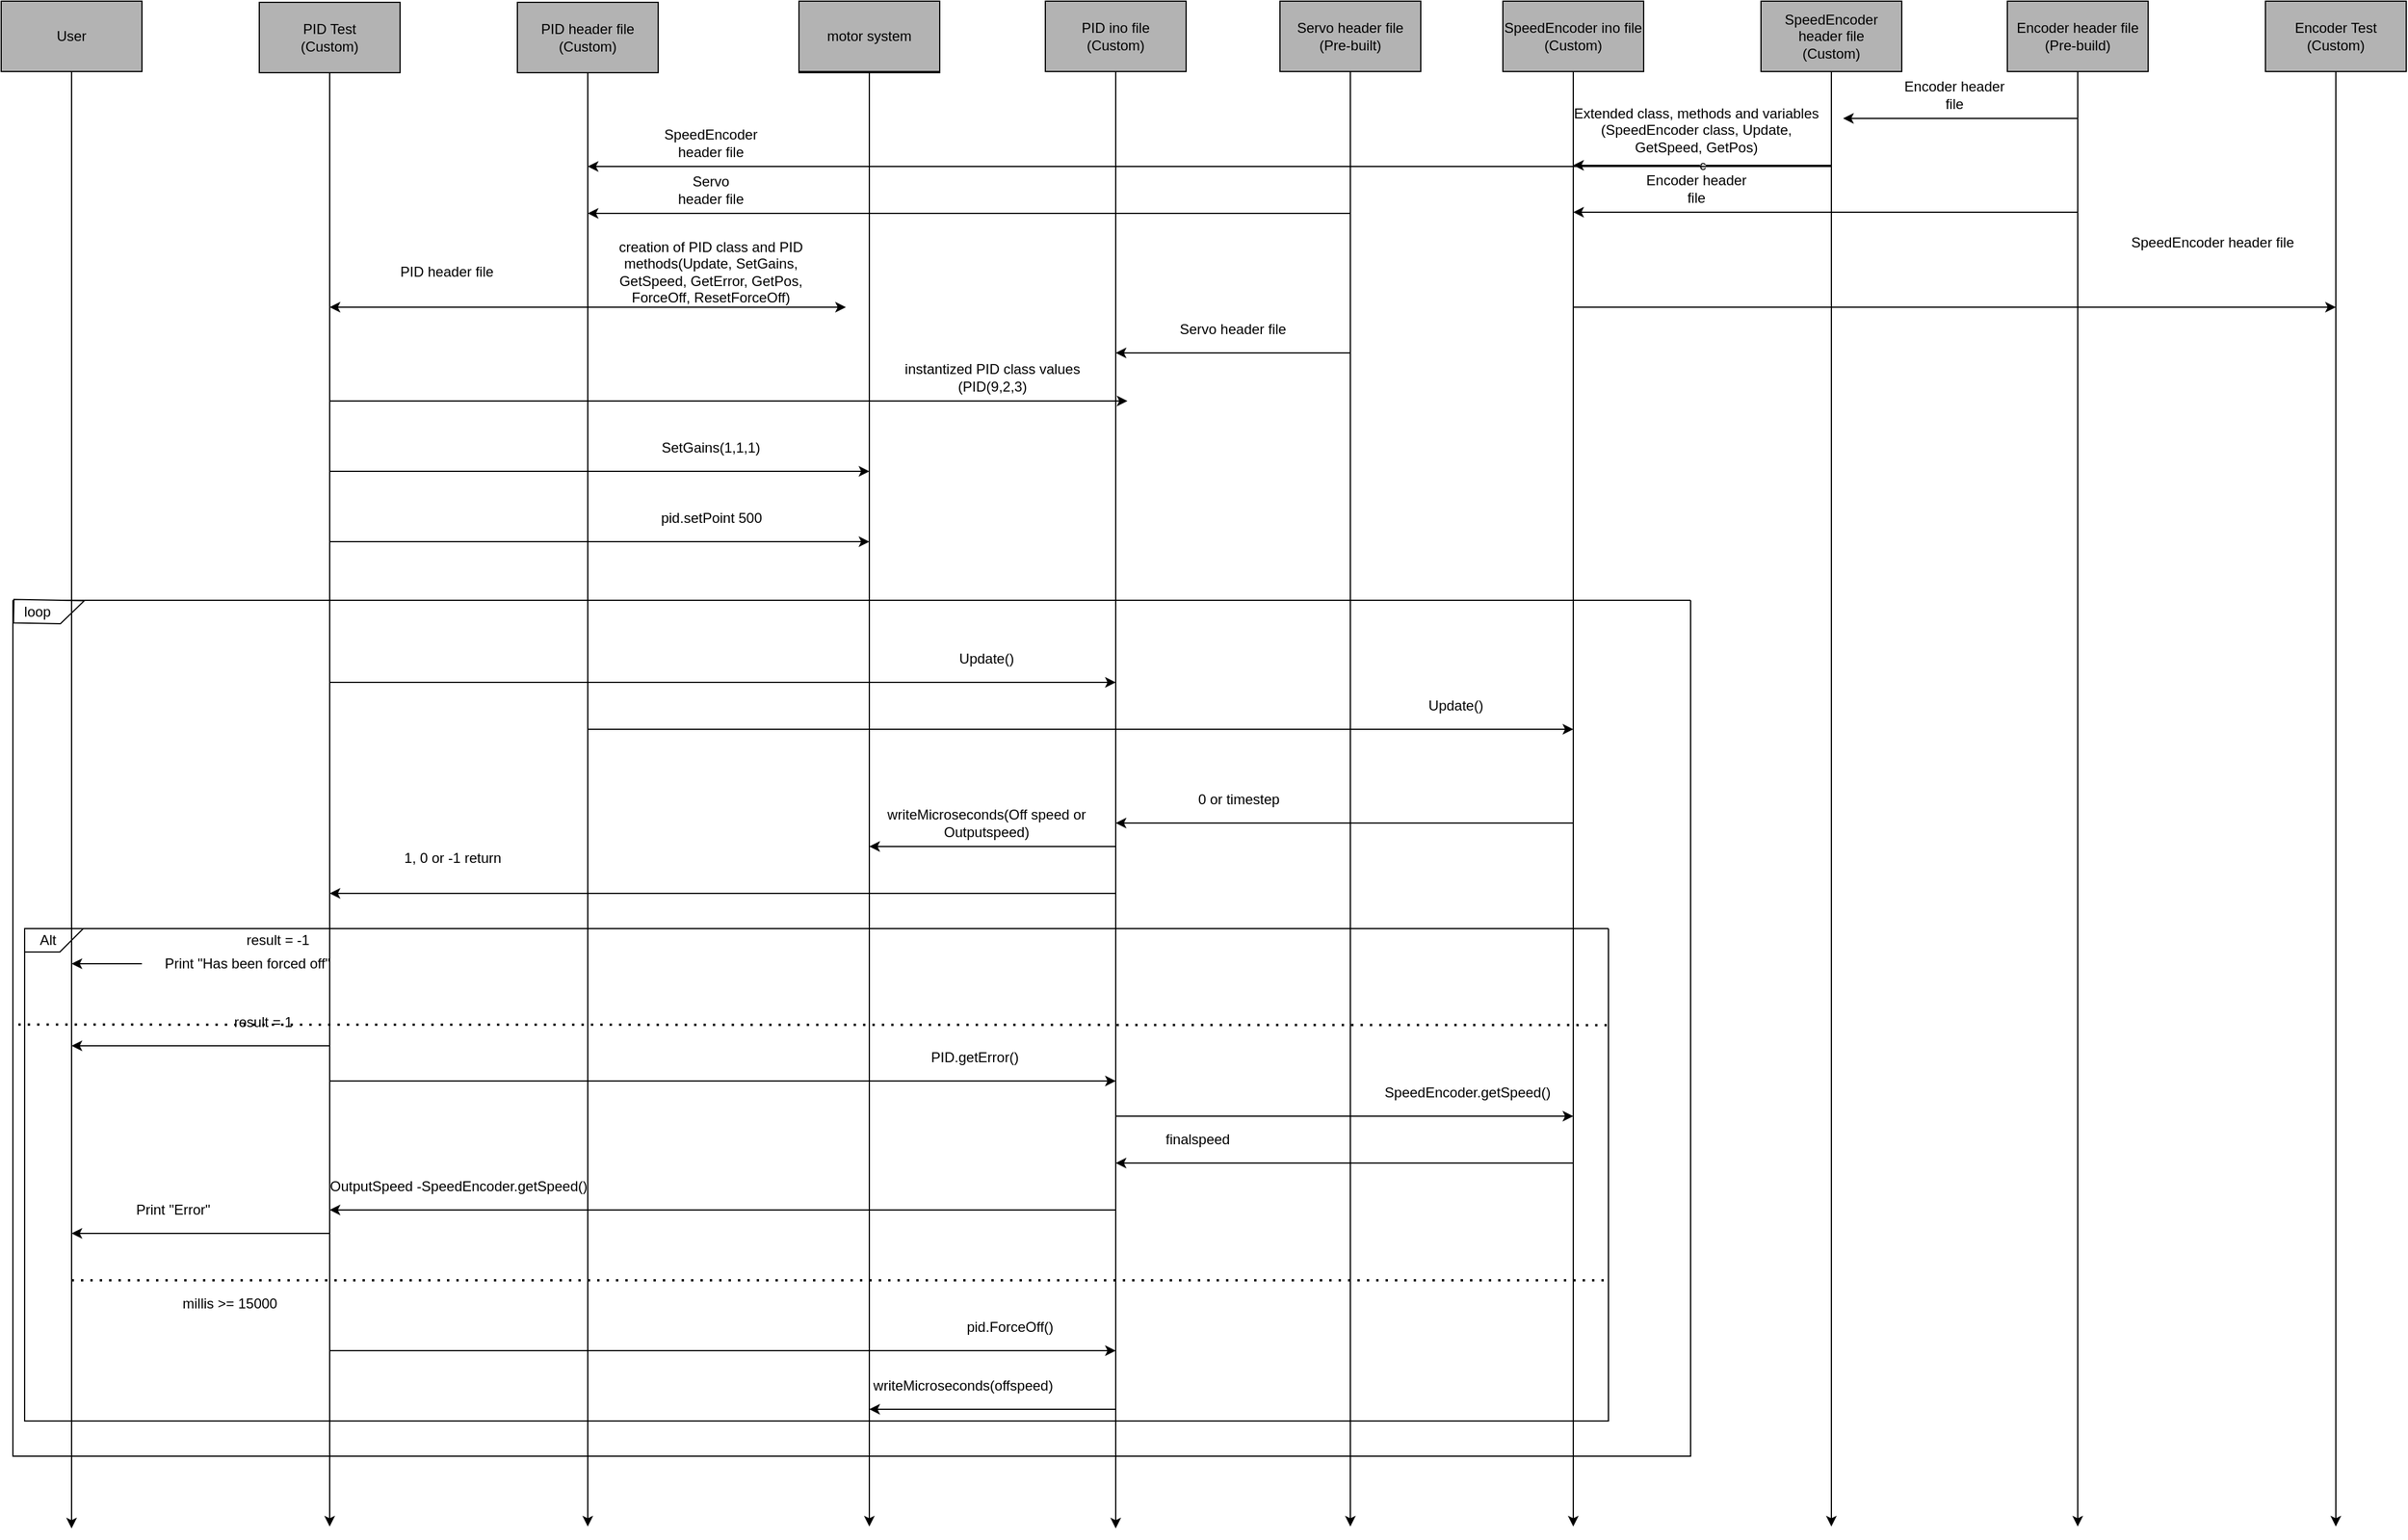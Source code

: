 <mxfile version="15.3.2" type="github">
  <diagram id="BJ84Ryv54g-ZEva09ME7" name="Page-1">
    <mxGraphModel dx="1426" dy="783" grid="1" gridSize="10" guides="1" tooltips="1" connect="1" arrows="1" fold="1" page="1" pageScale="1" pageWidth="850" pageHeight="1100" math="0" shadow="0">
      <root>
        <mxCell id="0" />
        <mxCell id="1" parent="0" />
        <mxCell id="bGhxy36XLJ2BK6ojIqhg-8" style="edgeStyle=orthogonalEdgeStyle;rounded=0;orthogonalLoop=1;jettySize=auto;html=1;exitX=0.5;exitY=1;exitDx=0;exitDy=0;" parent="1" source="bGhxy36XLJ2BK6ojIqhg-1" edge="1">
          <mxGeometry relative="1" as="geometry">
            <mxPoint x="2050" y="1400" as="targetPoint" />
          </mxGeometry>
        </mxCell>
        <mxCell id="bGhxy36XLJ2BK6ojIqhg-1" value="Encoder Test&lt;br&gt;(Custom)" style="rounded=0;whiteSpace=wrap;html=1;fillColor=#B3B3B3;" parent="1" vertex="1">
          <mxGeometry x="1990" y="99" width="120" height="60" as="geometry" />
        </mxCell>
        <mxCell id="bGhxy36XLJ2BK6ojIqhg-12" style="edgeStyle=orthogonalEdgeStyle;rounded=0;orthogonalLoop=1;jettySize=auto;html=1;exitX=0.5;exitY=1;exitDx=0;exitDy=0;" parent="1" source="bGhxy36XLJ2BK6ojIqhg-2" edge="1">
          <mxGeometry relative="1" as="geometry">
            <mxPoint x="1400" y="1400" as="targetPoint" />
          </mxGeometry>
        </mxCell>
        <mxCell id="bGhxy36XLJ2BK6ojIqhg-2" value="SpeedEncoder ino file&lt;br&gt;(Custom)" style="rounded=0;whiteSpace=wrap;html=1;fillColor=#B3B3B3;" parent="1" vertex="1">
          <mxGeometry x="1340" y="99" width="120" height="60" as="geometry" />
        </mxCell>
        <mxCell id="bGhxy36XLJ2BK6ojIqhg-11" style="edgeStyle=orthogonalEdgeStyle;rounded=0;orthogonalLoop=1;jettySize=auto;html=1;exitX=0.5;exitY=1;exitDx=0;exitDy=0;" parent="1" source="bGhxy36XLJ2BK6ojIqhg-3" edge="1">
          <mxGeometry relative="1" as="geometry">
            <mxPoint x="1010" y="1401.6" as="targetPoint" />
          </mxGeometry>
        </mxCell>
        <mxCell id="bGhxy36XLJ2BK6ojIqhg-3" value="PID ino file&lt;br&gt;(Custom)" style="rounded=0;whiteSpace=wrap;html=1;fillColor=#B3B3B3;" parent="1" vertex="1">
          <mxGeometry x="950" y="99" width="120" height="60" as="geometry" />
        </mxCell>
        <mxCell id="bGhxy36XLJ2BK6ojIqhg-10" style="edgeStyle=orthogonalEdgeStyle;rounded=0;orthogonalLoop=1;jettySize=auto;html=1;exitX=0.5;exitY=1;exitDx=0;exitDy=0;" parent="1" source="bGhxy36XLJ2BK6ojIqhg-4" edge="1">
          <mxGeometry relative="1" as="geometry">
            <mxPoint x="560" y="1400" as="targetPoint" />
          </mxGeometry>
        </mxCell>
        <mxCell id="bGhxy36XLJ2BK6ojIqhg-4" value="PID header file&lt;br&gt;(Custom)" style="rounded=0;whiteSpace=wrap;html=1;fillColor=#B3B3B3;" parent="1" vertex="1">
          <mxGeometry x="500" y="100" width="120" height="60" as="geometry" />
        </mxCell>
        <mxCell id="bGhxy36XLJ2BK6ojIqhg-9" style="edgeStyle=orthogonalEdgeStyle;rounded=0;orthogonalLoop=1;jettySize=auto;html=1;exitX=0.5;exitY=1;exitDx=0;exitDy=0;" parent="1" source="bGhxy36XLJ2BK6ojIqhg-5" edge="1">
          <mxGeometry relative="1" as="geometry">
            <mxPoint x="340" y="1400" as="targetPoint" />
          </mxGeometry>
        </mxCell>
        <mxCell id="bGhxy36XLJ2BK6ojIqhg-5" value="PID Test&lt;br&gt;(Custom)" style="rounded=0;whiteSpace=wrap;html=1;fillColor=#B3B3B3;" parent="1" vertex="1">
          <mxGeometry x="280" y="100" width="120" height="60" as="geometry" />
        </mxCell>
        <mxCell id="bGhxy36XLJ2BK6ojIqhg-13" style="edgeStyle=orthogonalEdgeStyle;rounded=0;orthogonalLoop=1;jettySize=auto;html=1;exitX=0.5;exitY=1;exitDx=0;exitDy=0;" parent="1" source="bGhxy36XLJ2BK6ojIqhg-6" edge="1">
          <mxGeometry relative="1" as="geometry">
            <mxPoint x="1620" y="1400" as="targetPoint" />
          </mxGeometry>
        </mxCell>
        <mxCell id="bGhxy36XLJ2BK6ojIqhg-6" value="SpeedEncoder header file&lt;br&gt;(Custom)" style="rounded=0;whiteSpace=wrap;html=1;fillColor=#B3B3B3;" parent="1" vertex="1">
          <mxGeometry x="1560" y="99" width="120" height="60" as="geometry" />
        </mxCell>
        <mxCell id="bGhxy36XLJ2BK6ojIqhg-15" style="edgeStyle=orthogonalEdgeStyle;rounded=0;orthogonalLoop=1;jettySize=auto;html=1;exitX=0.5;exitY=1;exitDx=0;exitDy=0;" parent="1" source="bGhxy36XLJ2BK6ojIqhg-14" edge="1">
          <mxGeometry relative="1" as="geometry">
            <mxPoint x="1830" y="1400" as="targetPoint" />
          </mxGeometry>
        </mxCell>
        <mxCell id="bGhxy36XLJ2BK6ojIqhg-14" value="Encoder header file&lt;br&gt;(Pre-build)" style="rounded=0;whiteSpace=wrap;html=1;fillColor=#B3B3B3;" parent="1" vertex="1">
          <mxGeometry x="1770" y="99" width="120" height="60" as="geometry" />
        </mxCell>
        <mxCell id="bGhxy36XLJ2BK6ojIqhg-16" value="" style="endArrow=classic;html=1;" parent="1" edge="1">
          <mxGeometry width="50" height="50" relative="1" as="geometry">
            <mxPoint x="1830" y="199" as="sourcePoint" />
            <mxPoint x="1630" y="199" as="targetPoint" />
          </mxGeometry>
        </mxCell>
        <mxCell id="bGhxy36XLJ2BK6ojIqhg-19" value="Encoder header file" style="text;html=1;strokeColor=none;fillColor=none;align=center;verticalAlign=middle;whiteSpace=wrap;rounded=0;" parent="1" vertex="1">
          <mxGeometry x="1680" y="169" width="90" height="20" as="geometry" />
        </mxCell>
        <mxCell id="bGhxy36XLJ2BK6ojIqhg-26" value="c" style="endArrow=classic;html=1;" parent="1" edge="1">
          <mxGeometry width="50" height="50" relative="1" as="geometry">
            <mxPoint x="1620" y="239" as="sourcePoint" />
            <mxPoint x="1400" y="239" as="targetPoint" />
          </mxGeometry>
        </mxCell>
        <mxCell id="bGhxy36XLJ2BK6ojIqhg-27" value="Extended class, methods and variables&lt;br&gt;(SpeedEncoder class, Update, GetSpeed, GetPos)" style="text;html=1;strokeColor=none;fillColor=none;align=center;verticalAlign=middle;whiteSpace=wrap;rounded=0;" parent="1" vertex="1">
          <mxGeometry x="1395" y="199" width="220" height="20" as="geometry" />
        </mxCell>
        <mxCell id="bGhxy36XLJ2BK6ojIqhg-28" value="" style="endArrow=classic;html=1;" parent="1" edge="1">
          <mxGeometry width="50" height="50" relative="1" as="geometry">
            <mxPoint x="1830" y="279" as="sourcePoint" />
            <mxPoint x="1400" y="279" as="targetPoint" />
          </mxGeometry>
        </mxCell>
        <mxCell id="bGhxy36XLJ2BK6ojIqhg-29" value="Encoder header file" style="text;html=1;strokeColor=none;fillColor=none;align=center;verticalAlign=middle;whiteSpace=wrap;rounded=0;" parent="1" vertex="1">
          <mxGeometry x="1460" y="249" width="90" height="20" as="geometry" />
        </mxCell>
        <mxCell id="bGhxy36XLJ2BK6ojIqhg-35" style="edgeStyle=orthogonalEdgeStyle;rounded=0;orthogonalLoop=1;jettySize=auto;html=1;exitX=0.5;exitY=1;exitDx=0;exitDy=0;" parent="1" source="bGhxy36XLJ2BK6ojIqhg-34" edge="1">
          <mxGeometry relative="1" as="geometry">
            <mxPoint x="1210" y="1400" as="targetPoint" />
          </mxGeometry>
        </mxCell>
        <mxCell id="bGhxy36XLJ2BK6ojIqhg-34" value="Servo header file&lt;br&gt;(Pre-built)" style="rounded=0;whiteSpace=wrap;html=1;fillColor=#B3B3B3;" parent="1" vertex="1">
          <mxGeometry x="1150" y="99" width="120" height="60" as="geometry" />
        </mxCell>
        <mxCell id="bGhxy36XLJ2BK6ojIqhg-36" value="" style="endArrow=classic;html=1;" parent="1" edge="1">
          <mxGeometry width="50" height="50" relative="1" as="geometry">
            <mxPoint x="1210" y="280" as="sourcePoint" />
            <mxPoint x="560" y="280" as="targetPoint" />
          </mxGeometry>
        </mxCell>
        <mxCell id="bGhxy36XLJ2BK6ojIqhg-38" value="SpeedEncoder header file" style="text;html=1;strokeColor=none;fillColor=none;align=center;verticalAlign=middle;whiteSpace=wrap;rounded=0;" parent="1" vertex="1">
          <mxGeometry x="630" y="210" width="70" height="20" as="geometry" />
        </mxCell>
        <mxCell id="bGhxy36XLJ2BK6ojIqhg-42" value="Servo header file" style="text;html=1;strokeColor=none;fillColor=none;align=center;verticalAlign=middle;whiteSpace=wrap;rounded=0;" parent="1" vertex="1">
          <mxGeometry x="630" y="250" width="70" height="20" as="geometry" />
        </mxCell>
        <mxCell id="bGhxy36XLJ2BK6ojIqhg-43" value="" style="endArrow=classic;html=1;" parent="1" edge="1">
          <mxGeometry width="50" height="50" relative="1" as="geometry">
            <mxPoint x="1620" y="240" as="sourcePoint" />
            <mxPoint x="560" y="240" as="targetPoint" />
          </mxGeometry>
        </mxCell>
        <mxCell id="bGhxy36XLJ2BK6ojIqhg-44" value="" style="endArrow=classic;html=1;" parent="1" edge="1">
          <mxGeometry width="50" height="50" relative="1" as="geometry">
            <mxPoint x="560" y="360" as="sourcePoint" />
            <mxPoint x="780" y="360" as="targetPoint" />
          </mxGeometry>
        </mxCell>
        <mxCell id="bGhxy36XLJ2BK6ojIqhg-46" value="creation of PID class and PID methods(Update, SetGains, GetSpeed, GetError, GetPos, ForceOff, ResetForceOff)" style="text;html=1;strokeColor=none;fillColor=none;align=center;verticalAlign=middle;whiteSpace=wrap;rounded=0;" parent="1" vertex="1">
          <mxGeometry x="570" y="320" width="190" height="20" as="geometry" />
        </mxCell>
        <mxCell id="bGhxy36XLJ2BK6ojIqhg-47" value="" style="endArrow=classic;html=1;" parent="1" edge="1">
          <mxGeometry width="50" height="50" relative="1" as="geometry">
            <mxPoint x="1210" y="399" as="sourcePoint" />
            <mxPoint x="1010" y="399" as="targetPoint" />
          </mxGeometry>
        </mxCell>
        <mxCell id="bGhxy36XLJ2BK6ojIqhg-48" value="Servo header file" style="text;html=1;strokeColor=none;fillColor=none;align=center;verticalAlign=middle;whiteSpace=wrap;rounded=0;" parent="1" vertex="1">
          <mxGeometry x="1060" y="369" width="100" height="20" as="geometry" />
        </mxCell>
        <mxCell id="bGhxy36XLJ2BK6ojIqhg-49" value="" style="endArrow=classic;html=1;" parent="1" edge="1">
          <mxGeometry width="50" height="50" relative="1" as="geometry">
            <mxPoint x="560" y="360" as="sourcePoint" />
            <mxPoint x="340" y="360" as="targetPoint" />
          </mxGeometry>
        </mxCell>
        <mxCell id="bGhxy36XLJ2BK6ojIqhg-50" value="PID header file" style="text;html=1;strokeColor=none;fillColor=none;align=center;verticalAlign=middle;whiteSpace=wrap;rounded=0;" parent="1" vertex="1">
          <mxGeometry x="390" y="320" width="100" height="20" as="geometry" />
        </mxCell>
        <mxCell id="bGhxy36XLJ2BK6ojIqhg-51" value="" style="endArrow=classic;html=1;" parent="1" edge="1">
          <mxGeometry width="50" height="50" relative="1" as="geometry">
            <mxPoint x="340" y="500" as="sourcePoint" />
            <mxPoint x="800" y="500" as="targetPoint" />
          </mxGeometry>
        </mxCell>
        <mxCell id="bGhxy36XLJ2BK6ojIqhg-52" value="SetGains(1,1,1)" style="text;html=1;strokeColor=none;fillColor=none;align=center;verticalAlign=middle;whiteSpace=wrap;rounded=0;" parent="1" vertex="1">
          <mxGeometry x="645" y="470" width="40" height="20" as="geometry" />
        </mxCell>
        <mxCell id="bGhxy36XLJ2BK6ojIqhg-53" value="" style="endArrow=classic;html=1;" parent="1" edge="1">
          <mxGeometry width="50" height="50" relative="1" as="geometry">
            <mxPoint x="1400" y="360" as="sourcePoint" />
            <mxPoint x="2050" y="360" as="targetPoint" />
          </mxGeometry>
        </mxCell>
        <mxCell id="bGhxy36XLJ2BK6ojIqhg-55" value="SpeedEncoder header file" style="text;html=1;strokeColor=none;fillColor=none;align=center;verticalAlign=middle;whiteSpace=wrap;rounded=0;" parent="1" vertex="1">
          <mxGeometry x="1870" y="290" width="150" height="30" as="geometry" />
        </mxCell>
        <mxCell id="bGhxy36XLJ2BK6ojIqhg-56" value="" style="endArrow=classic;html=1;" parent="1" edge="1">
          <mxGeometry width="50" height="50" relative="1" as="geometry">
            <mxPoint x="340" y="440" as="sourcePoint" />
            <mxPoint x="1020" y="440" as="targetPoint" />
          </mxGeometry>
        </mxCell>
        <mxCell id="bGhxy36XLJ2BK6ojIqhg-57" value="instantized PID class values (PID(9,2,3)" style="text;html=1;strokeColor=none;fillColor=none;align=center;verticalAlign=middle;whiteSpace=wrap;rounded=0;" parent="1" vertex="1">
          <mxGeometry x="820" y="410" width="170" height="20" as="geometry" />
        </mxCell>
        <mxCell id="6IFIPFL59ZRHyuSN9BTW-1" value="" style="endArrow=classic;html=1;" edge="1" parent="1">
          <mxGeometry width="50" height="50" relative="1" as="geometry">
            <mxPoint x="340" y="560" as="sourcePoint" />
            <mxPoint x="800" y="560" as="targetPoint" />
          </mxGeometry>
        </mxCell>
        <mxCell id="6IFIPFL59ZRHyuSN9BTW-3" value="pid.setPoint 500" style="text;html=1;strokeColor=none;fillColor=none;align=center;verticalAlign=middle;whiteSpace=wrap;rounded=0;" vertex="1" parent="1">
          <mxGeometry x="617.5" y="530" width="95" height="20" as="geometry" />
        </mxCell>
        <mxCell id="6IFIPFL59ZRHyuSN9BTW-4" value="" style="swimlane;startSize=0;" vertex="1" parent="1">
          <mxGeometry x="70" y="610" width="1430" height="730" as="geometry" />
        </mxCell>
        <mxCell id="6IFIPFL59ZRHyuSN9BTW-6" value="" style="shape=card;whiteSpace=wrap;html=1;rotation=-179;" vertex="1" parent="6IFIPFL59ZRHyuSN9BTW-4">
          <mxGeometry x="0.7" y="-0.17" width="60" height="20" as="geometry" />
        </mxCell>
        <mxCell id="6IFIPFL59ZRHyuSN9BTW-7" value="loop" style="text;html=1;strokeColor=none;fillColor=none;align=center;verticalAlign=middle;whiteSpace=wrap;rounded=0;" vertex="1" parent="6IFIPFL59ZRHyuSN9BTW-4">
          <mxGeometry x="0.7" width="40" height="20" as="geometry" />
        </mxCell>
        <mxCell id="6IFIPFL59ZRHyuSN9BTW-14" value="Update()" style="text;html=1;strokeColor=none;fillColor=none;align=center;verticalAlign=middle;whiteSpace=wrap;rounded=0;" vertex="1" parent="6IFIPFL59ZRHyuSN9BTW-4">
          <mxGeometry x="790" y="40" width="80" height="20" as="geometry" />
        </mxCell>
        <mxCell id="6IFIPFL59ZRHyuSN9BTW-15" value="" style="endArrow=classic;html=1;" edge="1" parent="6IFIPFL59ZRHyuSN9BTW-4">
          <mxGeometry width="50" height="50" relative="1" as="geometry">
            <mxPoint x="490" y="110" as="sourcePoint" />
            <mxPoint x="1330" y="110" as="targetPoint" />
          </mxGeometry>
        </mxCell>
        <mxCell id="6IFIPFL59ZRHyuSN9BTW-16" value="Update()" style="text;html=1;strokeColor=none;fillColor=none;align=center;verticalAlign=middle;whiteSpace=wrap;rounded=0;" vertex="1" parent="6IFIPFL59ZRHyuSN9BTW-4">
          <mxGeometry x="1190" y="80" width="80" height="20" as="geometry" />
        </mxCell>
        <mxCell id="6IFIPFL59ZRHyuSN9BTW-22" value="0 or timestep" style="text;html=1;strokeColor=none;fillColor=none;align=center;verticalAlign=middle;whiteSpace=wrap;rounded=0;" vertex="1" parent="6IFIPFL59ZRHyuSN9BTW-4">
          <mxGeometry x="990" y="160" width="110" height="20" as="geometry" />
        </mxCell>
        <mxCell id="6IFIPFL59ZRHyuSN9BTW-26" value="writeMicroseconds(Off speed or Outputspeed)" style="text;html=1;strokeColor=none;fillColor=none;align=center;verticalAlign=middle;whiteSpace=wrap;rounded=0;" vertex="1" parent="6IFIPFL59ZRHyuSN9BTW-4">
          <mxGeometry x="740" y="180" width="180" height="20" as="geometry" />
        </mxCell>
        <mxCell id="6IFIPFL59ZRHyuSN9BTW-28" value="1, 0 or -1 return" style="text;html=1;strokeColor=none;fillColor=none;align=center;verticalAlign=middle;whiteSpace=wrap;rounded=0;" vertex="1" parent="6IFIPFL59ZRHyuSN9BTW-4">
          <mxGeometry x="320" y="210" width="110" height="20" as="geometry" />
        </mxCell>
        <mxCell id="6IFIPFL59ZRHyuSN9BTW-30" value="" style="swimlane;startSize=0;" vertex="1" parent="6IFIPFL59ZRHyuSN9BTW-4">
          <mxGeometry x="10" y="280" width="1350" height="420" as="geometry" />
        </mxCell>
        <mxCell id="6IFIPFL59ZRHyuSN9BTW-35" value="" style="shape=card;whiteSpace=wrap;html=1;rotation=-180;" vertex="1" parent="6IFIPFL59ZRHyuSN9BTW-30">
          <mxGeometry width="50" height="20" as="geometry" />
        </mxCell>
        <mxCell id="6IFIPFL59ZRHyuSN9BTW-36" value="Alt" style="text;html=1;strokeColor=none;fillColor=none;align=center;verticalAlign=middle;whiteSpace=wrap;rounded=0;" vertex="1" parent="6IFIPFL59ZRHyuSN9BTW-30">
          <mxGeometry width="40" height="20" as="geometry" />
        </mxCell>
        <mxCell id="6IFIPFL59ZRHyuSN9BTW-38" value="result = -1" style="text;html=1;strokeColor=none;fillColor=none;align=center;verticalAlign=middle;whiteSpace=wrap;rounded=0;" vertex="1" parent="6IFIPFL59ZRHyuSN9BTW-30">
          <mxGeometry x="181" width="70" height="20" as="geometry" />
        </mxCell>
        <mxCell id="6IFIPFL59ZRHyuSN9BTW-45" value="result = 1" style="text;html=1;strokeColor=none;fillColor=none;align=center;verticalAlign=middle;whiteSpace=wrap;rounded=0;" vertex="1" parent="6IFIPFL59ZRHyuSN9BTW-30">
          <mxGeometry x="156" y="70" width="95" height="20" as="geometry" />
        </mxCell>
        <mxCell id="6IFIPFL59ZRHyuSN9BTW-56" value="finalspeed" style="text;html=1;strokeColor=none;fillColor=none;align=center;verticalAlign=middle;whiteSpace=wrap;rounded=0;" vertex="1" parent="6IFIPFL59ZRHyuSN9BTW-30">
          <mxGeometry x="980" y="170" width="40" height="20" as="geometry" />
        </mxCell>
        <mxCell id="6IFIPFL59ZRHyuSN9BTW-58" value="OutputSpeed -SpeedEncoder.getSpeed()" style="text;html=1;strokeColor=none;fillColor=none;align=center;verticalAlign=middle;whiteSpace=wrap;rounded=0;" vertex="1" parent="6IFIPFL59ZRHyuSN9BTW-30">
          <mxGeometry x="220" y="210" width="300" height="20" as="geometry" />
        </mxCell>
        <mxCell id="6IFIPFL59ZRHyuSN9BTW-60" value="Print &quot;Error&quot;&amp;nbsp;&amp;nbsp;" style="text;html=1;strokeColor=none;fillColor=none;align=center;verticalAlign=middle;whiteSpace=wrap;rounded=0;" vertex="1" parent="6IFIPFL59ZRHyuSN9BTW-30">
          <mxGeometry x="70" y="230" width="120" height="20" as="geometry" />
        </mxCell>
        <mxCell id="6IFIPFL59ZRHyuSN9BTW-62" value="millis &amp;gt;= 15000" style="text;html=1;strokeColor=none;fillColor=none;align=center;verticalAlign=middle;whiteSpace=wrap;rounded=0;" vertex="1" parent="6IFIPFL59ZRHyuSN9BTW-30">
          <mxGeometry x="130" y="310" width="90" height="20" as="geometry" />
        </mxCell>
        <mxCell id="6IFIPFL59ZRHyuSN9BTW-64" value="pid.ForceOff()" style="text;html=1;strokeColor=none;fillColor=none;align=center;verticalAlign=middle;whiteSpace=wrap;rounded=0;" vertex="1" parent="6IFIPFL59ZRHyuSN9BTW-30">
          <mxGeometry x="820" y="330" width="40" height="20" as="geometry" />
        </mxCell>
        <mxCell id="6IFIPFL59ZRHyuSN9BTW-68" value="writeMicroseconds(offspeed)" style="text;html=1;strokeColor=none;fillColor=none;align=center;verticalAlign=middle;whiteSpace=wrap;rounded=0;" vertex="1" parent="6IFIPFL59ZRHyuSN9BTW-30">
          <mxGeometry x="780" y="380" width="40" height="20" as="geometry" />
        </mxCell>
        <mxCell id="6IFIPFL59ZRHyuSN9BTW-37" value="" style="endArrow=none;dashed=1;html=1;dashPattern=1 3;strokeWidth=2;entryX=-0.006;entryY=0.195;entryDx=0;entryDy=0;entryPerimeter=0;exitX=0.999;exitY=0.196;exitDx=0;exitDy=0;exitPerimeter=0;" edge="1" parent="6IFIPFL59ZRHyuSN9BTW-4" source="6IFIPFL59ZRHyuSN9BTW-30" target="6IFIPFL59ZRHyuSN9BTW-30">
          <mxGeometry width="50" height="50" relative="1" as="geometry">
            <mxPoint x="1359" y="342" as="sourcePoint" />
            <mxPoint x="410" y="330" as="targetPoint" />
          </mxGeometry>
        </mxCell>
        <mxCell id="6IFIPFL59ZRHyuSN9BTW-52" value="PID.getError()" style="text;html=1;strokeColor=none;fillColor=none;align=center;verticalAlign=middle;whiteSpace=wrap;rounded=0;" vertex="1" parent="6IFIPFL59ZRHyuSN9BTW-4">
          <mxGeometry x="710" y="380" width="220" height="20" as="geometry" />
        </mxCell>
        <mxCell id="6IFIPFL59ZRHyuSN9BTW-54" value="SpeedEncoder.getSpeed()" style="text;html=1;strokeColor=none;fillColor=none;align=center;verticalAlign=middle;whiteSpace=wrap;rounded=0;" vertex="1" parent="6IFIPFL59ZRHyuSN9BTW-4">
          <mxGeometry x="1220" y="410" width="40" height="20" as="geometry" />
        </mxCell>
        <mxCell id="6IFIPFL59ZRHyuSN9BTW-9" value="" style="rounded=0;whiteSpace=wrap;html=1;" vertex="1" parent="1">
          <mxGeometry x="740" y="100" width="120" height="60" as="geometry" />
        </mxCell>
        <mxCell id="6IFIPFL59ZRHyuSN9BTW-11" style="edgeStyle=orthogonalEdgeStyle;rounded=0;orthogonalLoop=1;jettySize=auto;html=1;exitX=0.5;exitY=1;exitDx=0;exitDy=0;" edge="1" parent="1" source="6IFIPFL59ZRHyuSN9BTW-10">
          <mxGeometry relative="1" as="geometry">
            <mxPoint x="800" y="1400" as="targetPoint" />
          </mxGeometry>
        </mxCell>
        <mxCell id="6IFIPFL59ZRHyuSN9BTW-10" value="motor system" style="rounded=0;whiteSpace=wrap;html=1;fillColor=#B3B3B3;" vertex="1" parent="1">
          <mxGeometry x="740" y="99" width="120" height="60" as="geometry" />
        </mxCell>
        <mxCell id="6IFIPFL59ZRHyuSN9BTW-13" value="" style="endArrow=classic;html=1;" edge="1" parent="1">
          <mxGeometry width="50" height="50" relative="1" as="geometry">
            <mxPoint x="340" y="680" as="sourcePoint" />
            <mxPoint x="1010" y="680" as="targetPoint" />
          </mxGeometry>
        </mxCell>
        <mxCell id="6IFIPFL59ZRHyuSN9BTW-21" value="" style="endArrow=classic;html=1;" edge="1" parent="1">
          <mxGeometry width="50" height="50" relative="1" as="geometry">
            <mxPoint x="1400" y="800" as="sourcePoint" />
            <mxPoint x="1010" y="800" as="targetPoint" />
          </mxGeometry>
        </mxCell>
        <mxCell id="6IFIPFL59ZRHyuSN9BTW-24" value="" style="endArrow=classic;html=1;" edge="1" parent="1">
          <mxGeometry width="50" height="50" relative="1" as="geometry">
            <mxPoint x="1010" y="820" as="sourcePoint" />
            <mxPoint x="800" y="820" as="targetPoint" />
          </mxGeometry>
        </mxCell>
        <mxCell id="6IFIPFL59ZRHyuSN9BTW-27" value="" style="endArrow=classic;html=1;" edge="1" parent="1">
          <mxGeometry width="50" height="50" relative="1" as="geometry">
            <mxPoint x="1010" y="860" as="sourcePoint" />
            <mxPoint x="340" y="860" as="targetPoint" />
          </mxGeometry>
        </mxCell>
        <mxCell id="6IFIPFL59ZRHyuSN9BTW-33" style="edgeStyle=orthogonalEdgeStyle;rounded=0;orthogonalLoop=1;jettySize=auto;html=1;exitX=0.5;exitY=1;exitDx=0;exitDy=0;" edge="1" parent="1" source="6IFIPFL59ZRHyuSN9BTW-32">
          <mxGeometry relative="1" as="geometry">
            <mxPoint x="120" y="1401.6" as="targetPoint" />
          </mxGeometry>
        </mxCell>
        <mxCell id="6IFIPFL59ZRHyuSN9BTW-32" value="User" style="rounded=0;whiteSpace=wrap;html=1;fillColor=#B3B3B3;" vertex="1" parent="1">
          <mxGeometry x="60" y="99" width="120" height="60" as="geometry" />
        </mxCell>
        <mxCell id="6IFIPFL59ZRHyuSN9BTW-41" value="" style="endArrow=classic;html=1;startArrow=none;" edge="1" parent="1" source="6IFIPFL59ZRHyuSN9BTW-42">
          <mxGeometry width="50" height="50" relative="1" as="geometry">
            <mxPoint x="390" y="920" as="sourcePoint" />
            <mxPoint x="120" y="920" as="targetPoint" />
          </mxGeometry>
        </mxCell>
        <mxCell id="6IFIPFL59ZRHyuSN9BTW-42" value="Print &quot;Has been forced off&quot;" style="text;html=1;strokeColor=none;fillColor=none;align=center;verticalAlign=middle;whiteSpace=wrap;rounded=0;" vertex="1" parent="1">
          <mxGeometry x="180" y="910" width="180" height="20" as="geometry" />
        </mxCell>
        <mxCell id="6IFIPFL59ZRHyuSN9BTW-49" value="" style="endArrow=classic;html=1;" edge="1" parent="1">
          <mxGeometry width="50" height="50" relative="1" as="geometry">
            <mxPoint x="340" y="990" as="sourcePoint" />
            <mxPoint x="120" y="990" as="targetPoint" />
          </mxGeometry>
        </mxCell>
        <mxCell id="6IFIPFL59ZRHyuSN9BTW-51" value="" style="endArrow=classic;html=1;" edge="1" parent="1">
          <mxGeometry width="50" height="50" relative="1" as="geometry">
            <mxPoint x="340" y="1020" as="sourcePoint" />
            <mxPoint x="1010" y="1020" as="targetPoint" />
          </mxGeometry>
        </mxCell>
        <mxCell id="6IFIPFL59ZRHyuSN9BTW-53" value="" style="endArrow=classic;html=1;" edge="1" parent="1">
          <mxGeometry width="50" height="50" relative="1" as="geometry">
            <mxPoint x="1010" y="1050" as="sourcePoint" />
            <mxPoint x="1400" y="1050" as="targetPoint" />
          </mxGeometry>
        </mxCell>
        <mxCell id="6IFIPFL59ZRHyuSN9BTW-55" value="" style="endArrow=classic;html=1;" edge="1" parent="1">
          <mxGeometry width="50" height="50" relative="1" as="geometry">
            <mxPoint x="1400" y="1090" as="sourcePoint" />
            <mxPoint x="1010" y="1090" as="targetPoint" />
          </mxGeometry>
        </mxCell>
        <mxCell id="6IFIPFL59ZRHyuSN9BTW-57" value="" style="endArrow=classic;html=1;" edge="1" parent="1">
          <mxGeometry width="50" height="50" relative="1" as="geometry">
            <mxPoint x="1010" y="1130" as="sourcePoint" />
            <mxPoint x="340" y="1130" as="targetPoint" />
          </mxGeometry>
        </mxCell>
        <mxCell id="6IFIPFL59ZRHyuSN9BTW-59" value="" style="endArrow=classic;html=1;" edge="1" parent="1">
          <mxGeometry width="50" height="50" relative="1" as="geometry">
            <mxPoint x="340" y="1150" as="sourcePoint" />
            <mxPoint x="120" y="1150" as="targetPoint" />
          </mxGeometry>
        </mxCell>
        <mxCell id="6IFIPFL59ZRHyuSN9BTW-61" value="" style="endArrow=none;dashed=1;html=1;dashPattern=1 3;strokeWidth=2;" edge="1" parent="1">
          <mxGeometry width="50" height="50" relative="1" as="geometry">
            <mxPoint x="120" y="1190" as="sourcePoint" />
            <mxPoint x="1429" y="1190" as="targetPoint" />
          </mxGeometry>
        </mxCell>
        <mxCell id="6IFIPFL59ZRHyuSN9BTW-63" value="" style="endArrow=classic;html=1;" edge="1" parent="1">
          <mxGeometry width="50" height="50" relative="1" as="geometry">
            <mxPoint x="340" y="1250" as="sourcePoint" />
            <mxPoint x="1010" y="1250" as="targetPoint" />
          </mxGeometry>
        </mxCell>
        <mxCell id="6IFIPFL59ZRHyuSN9BTW-67" value="" style="endArrow=classic;html=1;" edge="1" parent="1">
          <mxGeometry width="50" height="50" relative="1" as="geometry">
            <mxPoint x="1010" y="1300" as="sourcePoint" />
            <mxPoint x="800" y="1300" as="targetPoint" />
          </mxGeometry>
        </mxCell>
      </root>
    </mxGraphModel>
  </diagram>
</mxfile>
